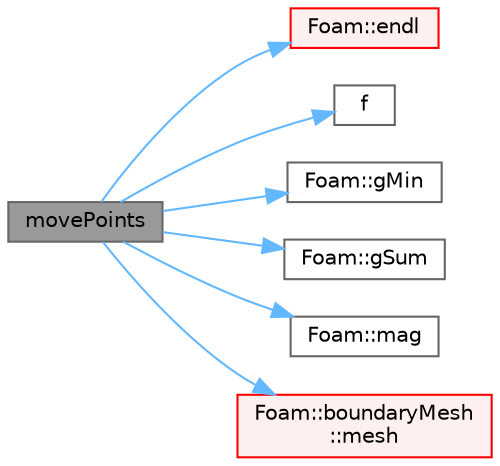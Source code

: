 digraph "movePoints"
{
 // LATEX_PDF_SIZE
  bgcolor="transparent";
  edge [fontname=Helvetica,fontsize=10,labelfontname=Helvetica,labelfontsize=10];
  node [fontname=Helvetica,fontsize=10,shape=box,height=0.2,width=0.4];
  rankdir="LR";
  Node1 [id="Node000001",label="movePoints",height=0.2,width=0.4,color="gray40", fillcolor="grey60", style="filled", fontcolor="black",tooltip=" "];
  Node1 -> Node2 [id="edge1_Node000001_Node000002",color="steelblue1",style="solid",tooltip=" "];
  Node2 [id="Node000002",label="Foam::endl",height=0.2,width=0.4,color="red", fillcolor="#FFF0F0", style="filled",URL="$namespaceFoam.html#a7d5eca45a323264dc5fe811500ebda47",tooltip=" "];
  Node1 -> Node6 [id="edge2_Node000001_Node000006",color="steelblue1",style="solid",tooltip=" "];
  Node6 [id="Node000006",label="f",height=0.2,width=0.4,color="grey40", fillcolor="white", style="filled",URL="$readKivaGrid_8H.html#a888be93833ac7a23170555c69c690288",tooltip=" "];
  Node1 -> Node7 [id="edge3_Node000001_Node000007",color="steelblue1",style="solid",tooltip=" "];
  Node7 [id="Node000007",label="Foam::gMin",height=0.2,width=0.4,color="grey40", fillcolor="white", style="filled",URL="$namespaceFoam.html#aca330ee6cfe7d602300dbc5905f8c9f6",tooltip=" "];
  Node1 -> Node8 [id="edge4_Node000001_Node000008",color="steelblue1",style="solid",tooltip=" "];
  Node8 [id="Node000008",label="Foam::gSum",height=0.2,width=0.4,color="grey40", fillcolor="white", style="filled",URL="$namespaceFoam.html#a11b1ebb4c53ad062332767d75ca96328",tooltip=" "];
  Node1 -> Node9 [id="edge5_Node000001_Node000009",color="steelblue1",style="solid",tooltip=" "];
  Node9 [id="Node000009",label="Foam::mag",height=0.2,width=0.4,color="grey40", fillcolor="white", style="filled",URL="$namespaceFoam.html#a8ac5b57f98f906c36b8a4e989a77dbba",tooltip=" "];
  Node1 -> Node10 [id="edge6_Node000001_Node000010",color="steelblue1",style="solid",tooltip=" "];
  Node10 [id="Node000010",label="Foam::boundaryMesh\l::mesh",height=0.2,width=0.4,color="red", fillcolor="#FFF0F0", style="filled",URL="$classFoam_1_1boundaryMesh.html#aa3a3eb167052e351e67647a156f8a203",tooltip=" "];
}
